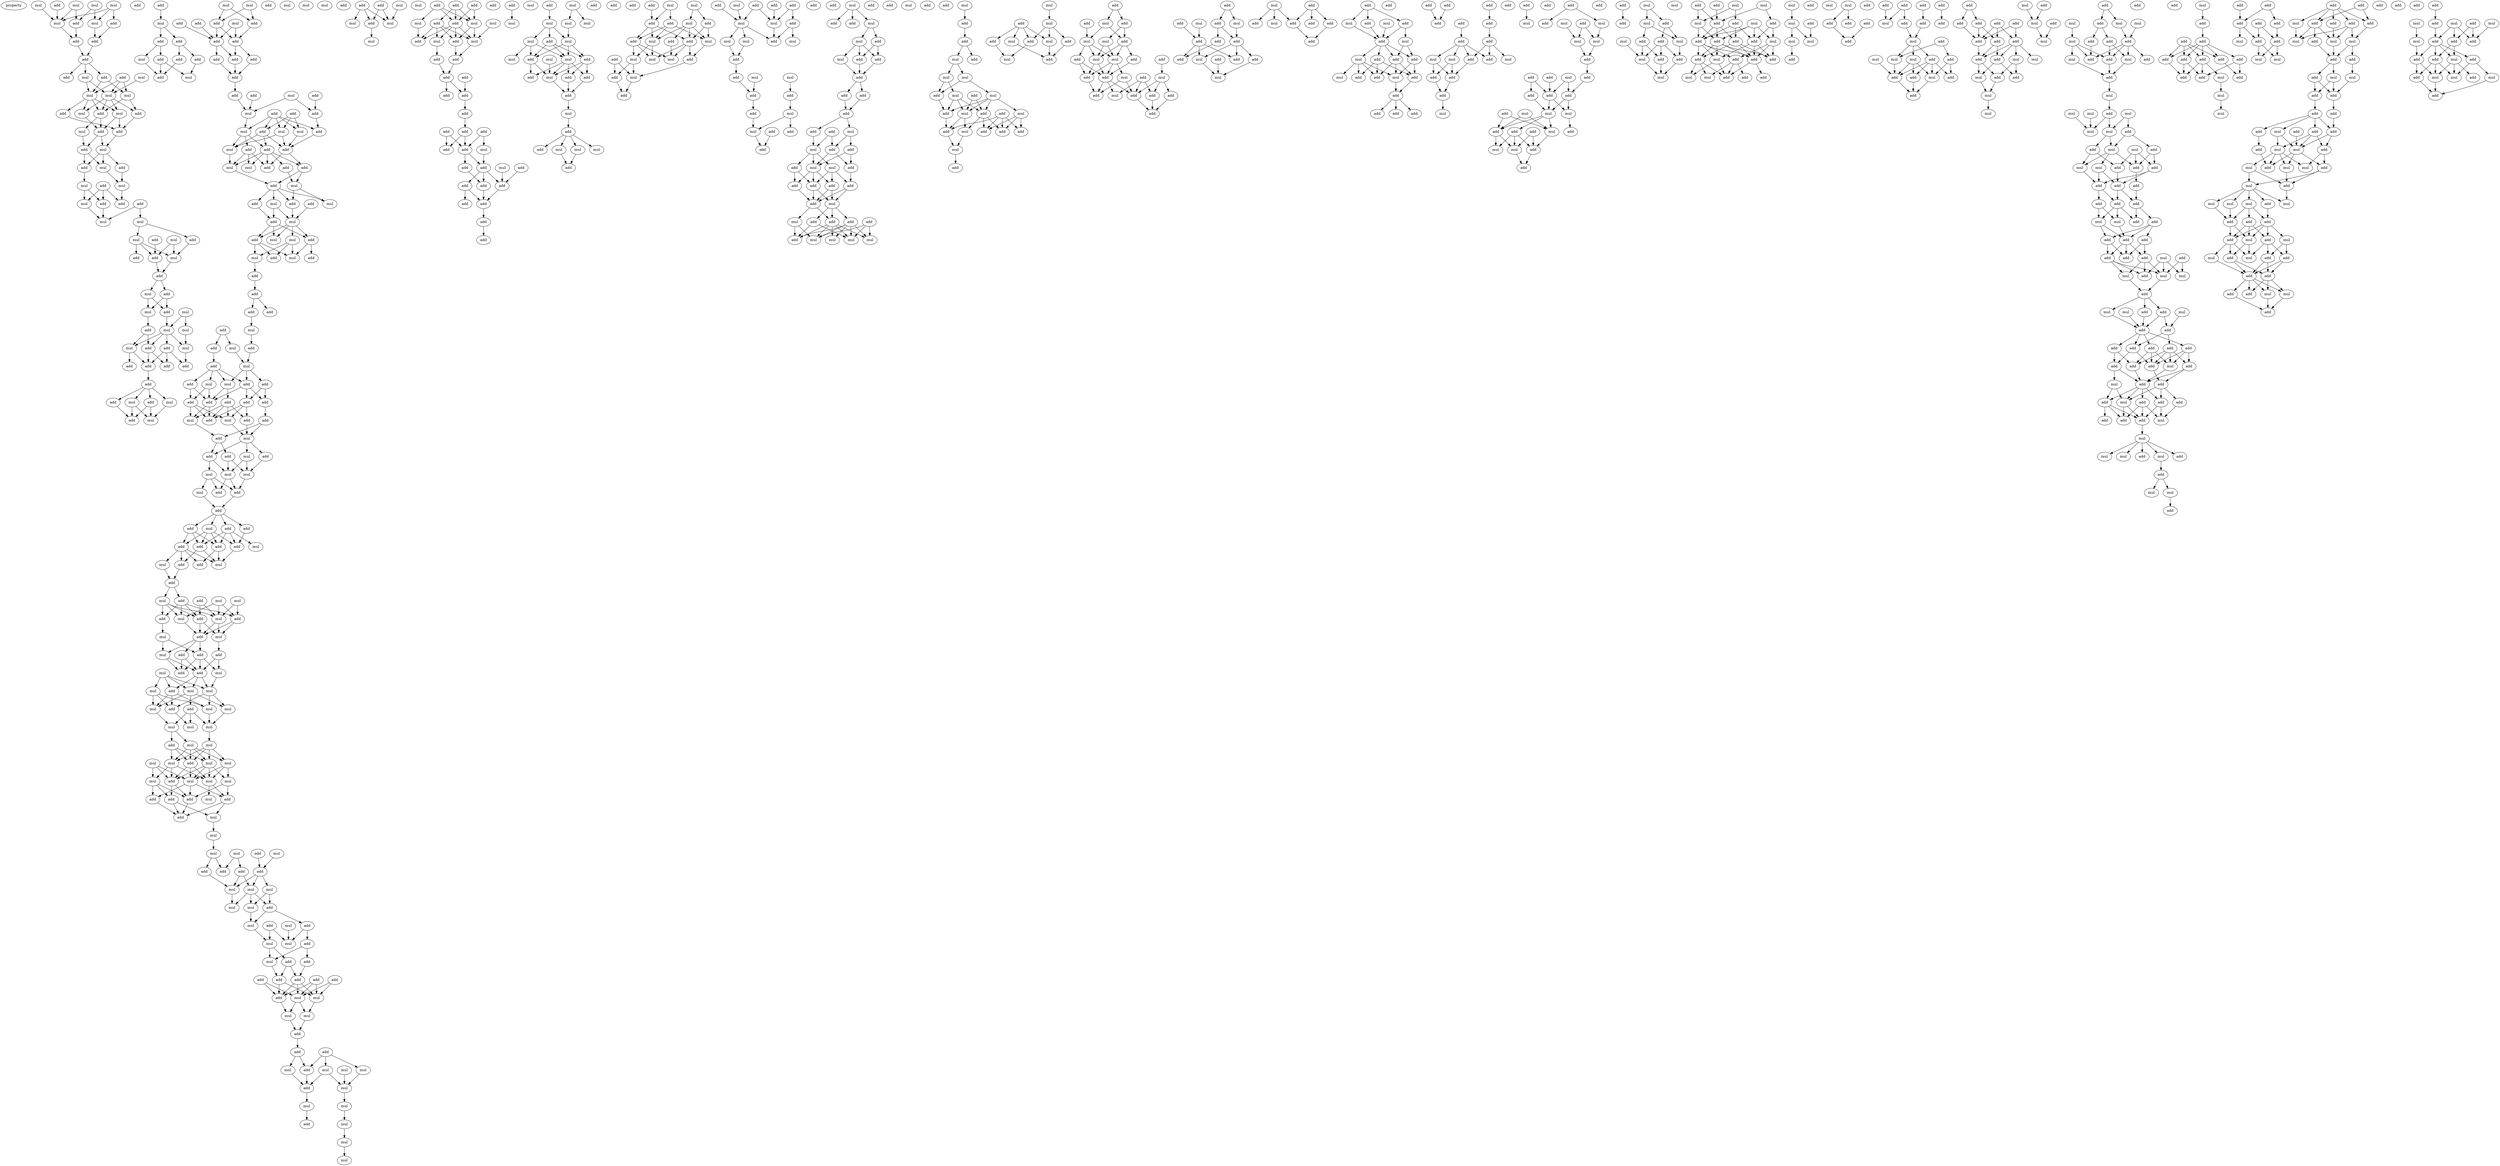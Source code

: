 digraph {
    node [fontcolor=black]
    property [mul=2,lf=1.7]
    0 [ label = mul ];
    1 [ label = mul ];
    2 [ label = add ];
    3 [ label = mul ];
    4 [ label = mul ];
    5 [ label = add ];
    6 [ label = mul ];
    7 [ label = add ];
    8 [ label = mul ];
    9 [ label = add ];
    10 [ label = add ];
    11 [ label = add ];
    12 [ label = mul ];
    13 [ label = add ];
    14 [ label = mul ];
    15 [ label = add ];
    16 [ label = add ];
    17 [ label = mul ];
    18 [ label = mul ];
    19 [ label = mul ];
    20 [ label = mul ];
    21 [ label = add ];
    22 [ label = add ];
    23 [ label = add ];
    24 [ label = mul ];
    25 [ label = add ];
    26 [ label = mul ];
    27 [ label = add ];
    28 [ label = add ];
    29 [ label = mul ];
    30 [ label = mul ];
    31 [ label = add ];
    32 [ label = add ];
    33 [ label = add ];
    34 [ label = mul ];
    35 [ label = mul ];
    36 [ label = add ];
    37 [ label = mul ];
    38 [ label = add ];
    39 [ label = add ];
    40 [ label = add ];
    41 [ label = mul ];
    42 [ label = mul ];
    43 [ label = add ];
    44 [ label = add ];
    45 [ label = mul ];
    46 [ label = mul ];
    47 [ label = mul ];
    48 [ label = add ];
    49 [ label = add ];
    50 [ label = add ];
    51 [ label = add ];
    52 [ label = mul ];
    53 [ label = mul ];
    54 [ label = mul ];
    55 [ label = add ];
    56 [ label = mul ];
    57 [ label = add ];
    58 [ label = mul ];
    59 [ label = mul ];
    60 [ label = add ];
    61 [ label = mul ];
    62 [ label = add ];
    63 [ label = add ];
    64 [ label = add ];
    65 [ label = add ];
    66 [ label = add ];
    67 [ label = add ];
    68 [ label = add ];
    69 [ label = mul ];
    70 [ label = mul ];
    71 [ label = add ];
    72 [ label = add ];
    73 [ label = add ];
    74 [ label = mul ];
    75 [ label = mul ];
    76 [ label = add ];
    77 [ label = add ];
    78 [ label = add ];
    79 [ label = add ];
    80 [ label = add ];
    81 [ label = mul ];
    82 [ label = add ];
    83 [ label = mul ];
    84 [ label = mul ];
    85 [ label = mul ];
    86 [ label = add ];
    87 [ label = add ];
    88 [ label = add ];
    89 [ label = add ];
    90 [ label = mul ];
    91 [ label = add ];
    92 [ label = add ];
    93 [ label = add ];
    94 [ label = add ];
    95 [ label = mul ];
    96 [ label = add ];
    97 [ label = add ];
    98 [ label = add ];
    99 [ label = add ];
    100 [ label = mul ];
    101 [ label = add ];
    102 [ label = add ];
    103 [ label = add ];
    104 [ label = add ];
    105 [ label = add ];
    106 [ label = mul ];
    107 [ label = add ];
    108 [ label = mul ];
    109 [ label = add ];
    110 [ label = mul ];
    111 [ label = mul ];
    112 [ label = mul ];
    113 [ label = add ];
    114 [ label = add ];
    115 [ label = add ];
    116 [ label = mul ];
    117 [ label = add ];
    118 [ label = add ];
    119 [ label = add ];
    120 [ label = mul ];
    121 [ label = mul ];
    122 [ label = add ];
    123 [ label = add ];
    124 [ label = mul ];
    125 [ label = add ];
    126 [ label = add ];
    127 [ label = mul ];
    128 [ label = add ];
    129 [ label = mul ];
    130 [ label = add ];
    131 [ label = mul ];
    132 [ label = mul ];
    133 [ label = add ];
    134 [ label = mul ];
    135 [ label = add ];
    136 [ label = mul ];
    137 [ label = add ];
    138 [ label = mul ];
    139 [ label = add ];
    140 [ label = add ];
    141 [ label = add ];
    142 [ label = add ];
    143 [ label = mul ];
    144 [ label = add ];
    145 [ label = mul ];
    146 [ label = add ];
    147 [ label = add ];
    148 [ label = mul ];
    149 [ label = mul ];
    150 [ label = add ];
    151 [ label = add ];
    152 [ label = mul ];
    153 [ label = mul ];
    154 [ label = add ];
    155 [ label = add ];
    156 [ label = add ];
    157 [ label = add ];
    158 [ label = add ];
    159 [ label = add ];
    160 [ label = add ];
    161 [ label = mul ];
    162 [ label = add ];
    163 [ label = mul ];
    164 [ label = add ];
    165 [ label = add ];
    166 [ label = add ];
    167 [ label = mul ];
    168 [ label = add ];
    169 [ label = add ];
    170 [ label = add ];
    171 [ label = mul ];
    172 [ label = mul ];
    173 [ label = mul ];
    174 [ label = mul ];
    175 [ label = mul ];
    176 [ label = add ];
    177 [ label = add ];
    178 [ label = add ];
    179 [ label = mul ];
    180 [ label = add ];
    181 [ label = add ];
    182 [ label = add ];
    183 [ label = mul ];
    184 [ label = add ];
    185 [ label = add ];
    186 [ label = add ];
    187 [ label = add ];
    188 [ label = mul ];
    189 [ label = mul ];
    190 [ label = add ];
    191 [ label = add ];
    192 [ label = add ];
    193 [ label = mul ];
    194 [ label = add ];
    195 [ label = mul ];
    196 [ label = mul ];
    197 [ label = add ];
    198 [ label = add ];
    199 [ label = add ];
    200 [ label = mul ];
    201 [ label = add ];
    202 [ label = mul ];
    203 [ label = mul ];
    204 [ label = add ];
    205 [ label = mul ];
    206 [ label = mul ];
    207 [ label = add ];
    208 [ label = add ];
    209 [ label = add ];
    210 [ label = mul ];
    211 [ label = mul ];
    212 [ label = add ];
    213 [ label = add ];
    214 [ label = mul ];
    215 [ label = mul ];
    216 [ label = add ];
    217 [ label = mul ];
    218 [ label = mul ];
    219 [ label = mul ];
    220 [ label = add ];
    221 [ label = mul ];
    222 [ label = add ];
    223 [ label = mul ];
    224 [ label = mul ];
    225 [ label = mul ];
    226 [ label = add ];
    227 [ label = mul ];
    228 [ label = mul ];
    229 [ label = mul ];
    230 [ label = mul ];
    231 [ label = add ];
    232 [ label = mul ];
    233 [ label = mul ];
    234 [ label = add ];
    235 [ label = mul ];
    236 [ label = mul ];
    237 [ label = mul ];
    238 [ label = mul ];
    239 [ label = add ];
    240 [ label = add ];
    241 [ label = mul ];
    242 [ label = add ];
    243 [ label = add ];
    244 [ label = add ];
    245 [ label = mul ];
    246 [ label = mul ];
    247 [ label = mul ];
    248 [ label = add ];
    249 [ label = mul ];
    250 [ label = mul ];
    251 [ label = add ];
    252 [ label = add ];
    253 [ label = add ];
    254 [ label = add ];
    255 [ label = mul ];
    256 [ label = mul ];
    257 [ label = mul ];
    258 [ label = mul ];
    259 [ label = mul ];
    260 [ label = add ];
    261 [ label = add ];
    262 [ label = add ];
    263 [ label = mul ];
    264 [ label = mul ];
    265 [ label = mul ];
    266 [ label = add ];
    267 [ label = mul ];
    268 [ label = add ];
    269 [ label = add ];
    270 [ label = mul ];
    271 [ label = add ];
    272 [ label = add ];
    273 [ label = add ];
    274 [ label = add ];
    275 [ label = add ];
    276 [ label = add ];
    277 [ label = mul ];
    278 [ label = mul ];
    279 [ label = mul ];
    280 [ label = mul ];
    281 [ label = add ];
    282 [ label = add ];
    283 [ label = add ];
    284 [ label = mul ];
    285 [ label = mul ];
    286 [ label = mul ];
    287 [ label = add ];
    288 [ label = mul ];
    289 [ label = add ];
    290 [ label = mul ];
    291 [ label = mul ];
    292 [ label = mul ];
    293 [ label = add ];
    294 [ label = mul ];
    295 [ label = mul ];
    296 [ label = mul ];
    297 [ label = add ];
    298 [ label = add ];
    299 [ label = mul ];
    300 [ label = add ];
    301 [ label = mul ];
    302 [ label = add ];
    303 [ label = mul ];
    304 [ label = mul ];
    305 [ label = mul ];
    306 [ label = add ];
    307 [ label = add ];
    308 [ label = add ];
    309 [ label = mul ];
    310 [ label = mul ];
    311 [ label = add ];
    312 [ label = mul ];
    313 [ label = add ];
    314 [ label = add ];
    315 [ label = mul ];
    316 [ label = mul ];
    317 [ label = add ];
    318 [ label = add ];
    319 [ label = add ];
    320 [ label = add ];
    321 [ label = add ];
    322 [ label = add ];
    323 [ label = add ];
    324 [ label = add ];
    325 [ label = add ];
    326 [ label = mul ];
    327 [ label = add ];
    328 [ label = add ];
    329 [ label = add ];
    330 [ label = add ];
    331 [ label = mul ];
    332 [ label = add ];
    333 [ label = add ];
    334 [ label = add ];
    335 [ label = add ];
    336 [ label = add ];
    337 [ label = mul ];
    338 [ label = add ];
    339 [ label = add ];
    340 [ label = add ];
    341 [ label = add ];
    342 [ label = add ];
    343 [ label = mul ];
    344 [ label = add ];
    345 [ label = add ];
    346 [ label = add ];
    347 [ label = mul ];
    348 [ label = mul ];
    349 [ label = mul ];
    350 [ label = mul ];
    351 [ label = mul ];
    352 [ label = mul ];
    353 [ label = add ];
    354 [ label = mul ];
    355 [ label = add ];
    356 [ label = add ];
    357 [ label = mul ];
    358 [ label = mul ];
    359 [ label = mul ];
    360 [ label = add ];
    361 [ label = add ];
    362 [ label = add ];
    363 [ label = add ];
    364 [ label = add ];
    365 [ label = mul ];
    366 [ label = add ];
    367 [ label = add ];
    368 [ label = mul ];
    369 [ label = mul ];
    370 [ label = mul ];
    371 [ label = add ];
    372 [ label = add ];
    373 [ label = add ];
    374 [ label = add ];
    375 [ label = mul ];
    376 [ label = mul ];
    377 [ label = mul ];
    378 [ label = add ];
    379 [ label = add ];
    380 [ label = add ];
    381 [ label = add ];
    382 [ label = add ];
    383 [ label = add ];
    384 [ label = mul ];
    385 [ label = mul ];
    386 [ label = mul ];
    387 [ label = add ];
    388 [ label = mul ];
    389 [ label = add ];
    390 [ label = mul ];
    391 [ label = add ];
    392 [ label = mul ];
    393 [ label = add ];
    394 [ label = add ];
    395 [ label = add ];
    396 [ label = add ];
    397 [ label = add ];
    398 [ label = mul ];
    399 [ label = mul ];
    400 [ label = mul ];
    401 [ label = add ];
    402 [ label = mul ];
    403 [ label = mul ];
    404 [ label = mul ];
    405 [ label = add ];
    406 [ label = add ];
    407 [ label = add ];
    408 [ label = add ];
    409 [ label = mul ];
    410 [ label = mul ];
    411 [ label = add ];
    412 [ label = add ];
    413 [ label = mul ];
    414 [ label = add ];
    415 [ label = mul ];
    416 [ label = add ];
    417 [ label = add ];
    418 [ label = add ];
    419 [ label = add ];
    420 [ label = mul ];
    421 [ label = add ];
    422 [ label = add ];
    423 [ label = mul ];
    424 [ label = add ];
    425 [ label = mul ];
    426 [ label = add ];
    427 [ label = mul ];
    428 [ label = add ];
    429 [ label = mul ];
    430 [ label = add ];
    431 [ label = add ];
    432 [ label = add ];
    433 [ label = add ];
    434 [ label = add ];
    435 [ label = add ];
    436 [ label = add ];
    437 [ label = add ];
    438 [ label = add ];
    439 [ label = mul ];
    440 [ label = add ];
    441 [ label = mul ];
    442 [ label = add ];
    443 [ label = add ];
    444 [ label = mul ];
    445 [ label = add ];
    446 [ label = mul ];
    447 [ label = add ];
    448 [ label = add ];
    449 [ label = add ];
    450 [ label = add ];
    451 [ label = add ];
    452 [ label = mul ];
    453 [ label = add ];
    454 [ label = add ];
    455 [ label = add ];
    456 [ label = mul ];
    457 [ label = add ];
    458 [ label = add ];
    459 [ label = mul ];
    460 [ label = mul ];
    461 [ label = add ];
    462 [ label = mul ];
    463 [ label = mul ];
    464 [ label = mul ];
    465 [ label = add ];
    466 [ label = add ];
    467 [ label = mul ];
    468 [ label = add ];
    469 [ label = mul ];
    470 [ label = mul ];
    471 [ label = mul ];
    472 [ label = add ];
    473 [ label = add ];
    474 [ label = mul ];
    475 [ label = add ];
    476 [ label = mul ];
    477 [ label = add ];
    478 [ label = mul ];
    479 [ label = add ];
    480 [ label = add ];
    481 [ label = add ];
    482 [ label = add ];
    483 [ label = add ];
    484 [ label = mul ];
    485 [ label = mul ];
    486 [ label = add ];
    487 [ label = mul ];
    488 [ label = add ];
    489 [ label = mul ];
    490 [ label = mul ];
    491 [ label = mul ];
    492 [ label = add ];
    493 [ label = add ];
    494 [ label = add ];
    495 [ label = add ];
    496 [ label = mul ];
    497 [ label = add ];
    498 [ label = add ];
    499 [ label = add ];
    500 [ label = mul ];
    501 [ label = add ];
    502 [ label = mul ];
    503 [ label = mul ];
    504 [ label = add ];
    505 [ label = mul ];
    506 [ label = add ];
    507 [ label = mul ];
    508 [ label = add ];
    509 [ label = add ];
    510 [ label = add ];
    511 [ label = mul ];
    512 [ label = add ];
    513 [ label = mul ];
    514 [ label = add ];
    515 [ label = mul ];
    516 [ label = add ];
    517 [ label = add ];
    518 [ label = add ];
    519 [ label = add ];
    520 [ label = add ];
    521 [ label = mul ];
    522 [ label = add ];
    523 [ label = add ];
    524 [ label = mul ];
    525 [ label = add ];
    526 [ label = add ];
    527 [ label = add ];
    528 [ label = add ];
    529 [ label = mul ];
    530 [ label = add ];
    531 [ label = add ];
    532 [ label = add ];
    533 [ label = mul ];
    534 [ label = mul ];
    535 [ label = add ];
    536 [ label = add ];
    537 [ label = add ];
    538 [ label = add ];
    539 [ label = mul ];
    540 [ label = add ];
    541 [ label = add ];
    542 [ label = add ];
    543 [ label = mul ];
    544 [ label = add ];
    545 [ label = add ];
    546 [ label = mul ];
    547 [ label = add ];
    548 [ label = add ];
    549 [ label = mul ];
    550 [ label = add ];
    551 [ label = add ];
    552 [ label = mul ];
    553 [ label = add ];
    554 [ label = mul ];
    555 [ label = add ];
    556 [ label = mul ];
    557 [ label = add ];
    558 [ label = add ];
    559 [ label = add ];
    560 [ label = add ];
    561 [ label = add ];
    562 [ label = add ];
    563 [ label = add ];
    564 [ label = add ];
    565 [ label = add ];
    566 [ label = add ];
    567 [ label = add ];
    568 [ label = add ];
    569 [ label = add ];
    570 [ label = add ];
    571 [ label = add ];
    572 [ label = add ];
    573 [ label = add ];
    574 [ label = mul ];
    575 [ label = mul ];
    576 [ label = mul ];
    577 [ label = add ];
    578 [ label = add ];
    579 [ label = add ];
    580 [ label = add ];
    581 [ label = mul ];
    582 [ label = add ];
    583 [ label = mul ];
    584 [ label = add ];
    585 [ label = add ];
    586 [ label = mul ];
    587 [ label = add ];
    588 [ label = mul ];
    589 [ label = add ];
    590 [ label = mul ];
    591 [ label = mul ];
    592 [ label = add ];
    593 [ label = add ];
    594 [ label = mul ];
    595 [ label = add ];
    596 [ label = add ];
    597 [ label = add ];
    598 [ label = add ];
    599 [ label = add ];
    600 [ label = mul ];
    601 [ label = add ];
    602 [ label = mul ];
    603 [ label = mul ];
    604 [ label = add ];
    605 [ label = add ];
    606 [ label = mul ];
    607 [ label = add ];
    608 [ label = add ];
    609 [ label = add ];
    610 [ label = mul ];
    611 [ label = mul ];
    612 [ label = add ];
    613 [ label = add ];
    614 [ label = add ];
    615 [ label = mul ];
    616 [ label = add ];
    617 [ label = mul ];
    618 [ label = add ];
    619 [ label = mul ];
    620 [ label = add ];
    621 [ label = mul ];
    622 [ label = mul ];
    623 [ label = add ];
    624 [ label = mul ];
    625 [ label = add ];
    626 [ label = mul ];
    627 [ label = add ];
    628 [ label = mul ];
    629 [ label = add ];
    630 [ label = mul ];
    631 [ label = add ];
    632 [ label = mul ];
    633 [ label = add ];
    634 [ label = add ];
    635 [ label = mul ];
    636 [ label = add ];
    637 [ label = add ];
    638 [ label = add ];
    639 [ label = add ];
    640 [ label = mul ];
    641 [ label = mul ];
    642 [ label = add ];
    643 [ label = add ];
    644 [ label = add ];
    645 [ label = add ];
    646 [ label = add ];
    647 [ label = mul ];
    648 [ label = add ];
    649 [ label = add ];
    650 [ label = mul ];
    651 [ label = mul ];
    652 [ label = add ];
    653 [ label = mul ];
    654 [ label = mul ];
    655 [ label = add ];
    656 [ label = mul ];
    657 [ label = mul ];
    658 [ label = add ];
    659 [ label = mul ];
    660 [ label = add ];
    661 [ label = add ];
    662 [ label = add ];
    663 [ label = add ];
    664 [ label = add ];
    665 [ label = add ];
    666 [ label = add ];
    667 [ label = add ];
    668 [ label = add ];
    669 [ label = add ];
    670 [ label = mul ];
    671 [ label = add ];
    672 [ label = add ];
    673 [ label = add ];
    674 [ label = mul ];
    675 [ label = mul ];
    676 [ label = add ];
    677 [ label = add ];
    678 [ label = mul ];
    679 [ label = mul ];
    680 [ label = add ];
    681 [ label = mul ];
    682 [ label = add ];
    683 [ label = add ];
    684 [ label = add ];
    685 [ label = add ];
    686 [ label = add ];
    687 [ label = add ];
    688 [ label = add ];
    689 [ label = add ];
    690 [ label = add ];
    691 [ label = add ];
    692 [ label = add ];
    693 [ label = mul ];
    694 [ label = add ];
    695 [ label = add ];
    696 [ label = mul ];
    697 [ label = mul ];
    698 [ label = add ];
    699 [ label = add ];
    700 [ label = mul ];
    701 [ label = mul ];
    702 [ label = mul ];
    703 [ label = add ];
    704 [ label = mul ];
    705 [ label = add ];
    706 [ label = mul ];
    707 [ label = add ];
    708 [ label = add ];
    709 [ label = mul ];
    710 [ label = mul ];
    711 [ label = mul ];
    712 [ label = add ];
    713 [ label = add ];
    714 [ label = add ];
    715 [ label = mul ];
    716 [ label = mul ];
    717 [ label = add ];
    718 [ label = add ];
    719 [ label = mul ];
    720 [ label = add ];
    721 [ label = add ];
    722 [ label = mul ];
    723 [ label = mul ];
    724 [ label = mul ];
    725 [ label = mul ];
    726 [ label = add ];
    727 [ label = mul ];
    728 [ label = add ];
    729 [ label = mul ];
    730 [ label = add ];
    731 [ label = add ];
    732 [ label = mul ];
    733 [ label = mul ];
    734 [ label = mul ];
    735 [ label = mul ];
    736 [ label = add ];
    737 [ label = add ];
    738 [ label = add ];
    739 [ label = add ];
    740 [ label = add ];
    741 [ label = add ];
    742 [ label = add ];
    743 [ label = add ];
    744 [ label = add ];
    745 [ label = mul ];
    746 [ label = add ];
    747 [ label = add ];
    748 [ label = mul ];
    749 [ label = add ];
    750 [ label = add ];
    751 [ label = add ];
    752 [ label = add ];
    753 [ label = add ];
    754 [ label = mul ];
    755 [ label = add ];
    756 [ label = add ];
    757 [ label = mul ];
    758 [ label = add ];
    759 [ label = add ];
    760 [ label = mul ];
    761 [ label = mul ];
    762 [ label = add ];
    763 [ label = mul ];
    764 [ label = add ];
    765 [ label = add ];
    766 [ label = mul ];
    767 [ label = mul ];
    768 [ label = add ];
    769 [ label = add ];
    770 [ label = add ];
    771 [ label = add ];
    772 [ label = add ];
    773 [ label = add ];
    774 [ label = add ];
    775 [ label = add ];
    776 [ label = add ];
    777 [ label = add ];
    778 [ label = mul ];
    779 [ label = add ];
    780 [ label = add ];
    781 [ label = mul ];
    782 [ label = add ];
    783 [ label = add ];
    784 [ label = add ];
    785 [ label = add ];
    786 [ label = mul ];
    787 [ label = add ];
    788 [ label = add ];
    789 [ label = add ];
    790 [ label = add ];
    791 [ label = mul ];
    792 [ label = mul ];
    793 [ label = mul ];
    794 [ label = mul ];
    795 [ label = add ];
    796 [ label = mul ];
    797 [ label = add ];
    798 [ label = add ];
    799 [ label = add ];
    800 [ label = mul ];
    801 [ label = mul ];
    802 [ label = mul ];
    803 [ label = add ];
    804 [ label = add ];
    805 [ label = add ];
    806 [ label = add ];
    807 [ label = add ];
    808 [ label = add ];
    809 [ label = add ];
    810 [ label = add ];
    811 [ label = add ];
    812 [ label = add ];
    813 [ label = add ];
    814 [ label = mul ];
    815 [ label = add ];
    816 [ label = mul ];
    817 [ label = add ];
    818 [ label = mul ];
    819 [ label = add ];
    820 [ label = add ];
    821 [ label = add ];
    822 [ label = add ];
    823 [ label = add ];
    824 [ label = mul ];
    825 [ label = add ];
    826 [ label = mul ];
    827 [ label = mul ];
    828 [ label = add ];
    829 [ label = add ];
    830 [ label = mul ];
    831 [ label = add ];
    832 [ label = add ];
    833 [ label = add ];
    834 [ label = add ];
    835 [ label = mul ];
    836 [ label = mul ];
    837 [ label = add ];
    838 [ label = mul ];
    839 [ label = add ];
    840 [ label = add ];
    841 [ label = add ];
    842 [ label = mul ];
    843 [ label = add ];
    844 [ label = mul ];
    845 [ label = add ];
    846 [ label = add ];
    847 [ label = add ];
    848 [ label = add ];
    849 [ label = add ];
    850 [ label = add ];
    851 [ label = add ];
    852 [ label = mul ];
    853 [ label = add ];
    854 [ label = add ];
    855 [ label = add ];
    856 [ label = mul ];
    857 [ label = add ];
    858 [ label = mul ];
    859 [ label = add ];
    860 [ label = mul ];
    861 [ label = mul ];
    862 [ label = mul ];
    863 [ label = add ];
    864 [ label = add ];
    865 [ label = mul ];
    866 [ label = mul ];
    867 [ label = mul ];
    868 [ label = add ];
    869 [ label = mul ];
    870 [ label = mul ];
    871 [ label = add ];
    872 [ label = add ];
    873 [ label = add ];
    874 [ label = mul ];
    875 [ label = add ];
    876 [ label = mul ];
    877 [ label = add ];
    878 [ label = add ];
    879 [ label = mul ];
    880 [ label = add ];
    881 [ label = add ];
    882 [ label = mul ];
    883 [ label = add ];
    884 [ label = add ];
    885 [ label = mul ];
    886 [ label = add ];
    887 [ label = add ];
    888 [ label = mul ];
    889 [ label = add ];
    890 [ label = add ];
    891 [ label = add ];
    892 [ label = mul ];
    893 [ label = mul ];
    894 [ label = add ];
    895 [ label = mul ];
    896 [ label = add ];
    897 [ label = add ];
    898 [ label = add ];
    899 [ label = add ];
    900 [ label = mul ];
    901 [ label = add ];
    902 [ label = mul ];
    903 [ label = add ];
    904 [ label = add ];
    905 [ label = mul ];
    906 [ label = add ];
    907 [ label = add ];
    908 [ label = mul ];
    909 [ label = mul ];
    910 [ label = add ];
    0 -> 5 [ name = 0 ];
    0 -> 8 [ name = 1 ];
    1 -> 5 [ name = 2 ];
    1 -> 6 [ name = 3 ];
    2 -> 8 [ name = 4 ];
    3 -> 6 [ name = 5 ];
    3 -> 7 [ name = 6 ];
    3 -> 8 [ name = 7 ];
    4 -> 8 [ name = 8 ];
    5 -> 9 [ name = 9 ];
    6 -> 10 [ name = 10 ];
    7 -> 10 [ name = 11 ];
    8 -> 9 [ name = 12 ];
    9 -> 11 [ name = 13 ];
    10 -> 11 [ name = 14 ];
    11 -> 12 [ name = 15 ];
    11 -> 13 [ name = 16 ];
    11 -> 15 [ name = 17 ];
    12 -> 17 [ name = 18 ];
    12 -> 19 [ name = 19 ];
    14 -> 19 [ name = 20 ];
    15 -> 17 [ name = 21 ];
    15 -> 18 [ name = 22 ];
    16 -> 17 [ name = 23 ];
    16 -> 18 [ name = 24 ];
    16 -> 19 [ name = 25 ];
    17 -> 20 [ name = 26 ];
    17 -> 21 [ name = 27 ];
    17 -> 22 [ name = 28 ];
    17 -> 24 [ name = 29 ];
    18 -> 21 [ name = 30 ];
    18 -> 23 [ name = 31 ];
    19 -> 20 [ name = 32 ];
    19 -> 21 [ name = 33 ];
    19 -> 23 [ name = 34 ];
    19 -> 24 [ name = 35 ];
    20 -> 25 [ name = 36 ];
    20 -> 27 [ name = 37 ];
    21 -> 25 [ name = 38 ];
    21 -> 26 [ name = 39 ];
    22 -> 27 [ name = 40 ];
    23 -> 27 [ name = 41 ];
    24 -> 25 [ name = 42 ];
    25 -> 28 [ name = 43 ];
    25 -> 29 [ name = 44 ];
    26 -> 28 [ name = 45 ];
    27 -> 29 [ name = 46 ];
    28 -> 30 [ name = 47 ];
    28 -> 31 [ name = 48 ];
    29 -> 30 [ name = 49 ];
    29 -> 31 [ name = 50 ];
    29 -> 32 [ name = 51 ];
    30 -> 34 [ name = 52 ];
    31 -> 35 [ name = 53 ];
    32 -> 34 [ name = 54 ];
    34 -> 39 [ name = 55 ];
    35 -> 37 [ name = 56 ];
    35 -> 38 [ name = 57 ];
    36 -> 37 [ name = 58 ];
    36 -> 38 [ name = 59 ];
    36 -> 39 [ name = 60 ];
    37 -> 41 [ name = 61 ];
    38 -> 41 [ name = 62 ];
    40 -> 41 [ name = 63 ];
    40 -> 42 [ name = 64 ];
    42 -> 44 [ name = 65 ];
    42 -> 46 [ name = 66 ];
    43 -> 48 [ name = 67 ];
    44 -> 47 [ name = 68 ];
    45 -> 47 [ name = 69 ];
    45 -> 48 [ name = 70 ];
    46 -> 47 [ name = 71 ];
    46 -> 48 [ name = 72 ];
    46 -> 49 [ name = 73 ];
    47 -> 50 [ name = 74 ];
    48 -> 50 [ name = 75 ];
    50 -> 51 [ name = 76 ];
    50 -> 52 [ name = 77 ];
    51 -> 54 [ name = 78 ];
    51 -> 55 [ name = 79 ];
    52 -> 54 [ name = 80 ];
    52 -> 55 [ name = 81 ];
    53 -> 56 [ name = 82 ];
    53 -> 58 [ name = 83 ];
    54 -> 57 [ name = 84 ];
    55 -> 58 [ name = 85 ];
    56 -> 61 [ name = 86 ];
    57 -> 59 [ name = 87 ];
    57 -> 62 [ name = 88 ];
    58 -> 59 [ name = 89 ];
    58 -> 60 [ name = 90 ];
    58 -> 61 [ name = 91 ];
    58 -> 62 [ name = 92 ];
    59 -> 64 [ name = 93 ];
    59 -> 66 [ name = 94 ];
    60 -> 63 [ name = 95 ];
    60 -> 64 [ name = 96 ];
    60 -> 65 [ name = 97 ];
    61 -> 63 [ name = 98 ];
    62 -> 64 [ name = 99 ];
    62 -> 65 [ name = 100 ];
    64 -> 67 [ name = 101 ];
    67 -> 68 [ name = 102 ];
    67 -> 69 [ name = 103 ];
    67 -> 70 [ name = 104 ];
    67 -> 71 [ name = 105 ];
    68 -> 72 [ name = 106 ];
    68 -> 74 [ name = 107 ];
    69 -> 72 [ name = 108 ];
    69 -> 74 [ name = 109 ];
    70 -> 74 [ name = 110 ];
    71 -> 72 [ name = 111 ];
    73 -> 75 [ name = 112 ];
    75 -> 76 [ name = 113 ];
    75 -> 77 [ name = 114 ];
    76 -> 78 [ name = 115 ];
    76 -> 80 [ name = 116 ];
    77 -> 79 [ name = 117 ];
    77 -> 81 [ name = 118 ];
    78 -> 82 [ name = 119 ];
    79 -> 82 [ name = 120 ];
    79 -> 83 [ name = 121 ];
    80 -> 83 [ name = 122 ];
    81 -> 82 [ name = 123 ];
    84 -> 86 [ name = 124 ];
    84 -> 88 [ name = 125 ];
    85 -> 86 [ name = 126 ];
    85 -> 88 [ name = 127 ];
    86 -> 92 [ name = 128 ];
    87 -> 91 [ name = 129 ];
    88 -> 91 [ name = 130 ];
    88 -> 92 [ name = 131 ];
    89 -> 91 [ name = 132 ];
    90 -> 91 [ name = 133 ];
    90 -> 92 [ name = 134 ];
    91 -> 94 [ name = 135 ];
    91 -> 96 [ name = 136 ];
    92 -> 96 [ name = 137 ];
    92 -> 97 [ name = 138 ];
    94 -> 98 [ name = 139 ];
    96 -> 98 [ name = 140 ];
    97 -> 98 [ name = 141 ];
    98 -> 99 [ name = 142 ];
    99 -> 106 [ name = 143 ];
    100 -> 103 [ name = 144 ];
    100 -> 106 [ name = 145 ];
    101 -> 103 [ name = 146 ];
    102 -> 106 [ name = 147 ];
    103 -> 109 [ name = 148 ];
    104 -> 107 [ name = 149 ];
    104 -> 108 [ name = 150 ];
    104 -> 111 [ name = 151 ];
    105 -> 107 [ name = 152 ];
    105 -> 108 [ name = 153 ];
    105 -> 109 [ name = 154 ];
    105 -> 110 [ name = 155 ];
    105 -> 111 [ name = 156 ];
    106 -> 110 [ name = 157 ];
    107 -> 112 [ name = 158 ];
    107 -> 113 [ name = 159 ];
    107 -> 115 [ name = 160 ];
    108 -> 115 [ name = 161 ];
    109 -> 115 [ name = 162 ];
    110 -> 112 [ name = 163 ];
    110 -> 113 [ name = 164 ];
    110 -> 114 [ name = 165 ];
    111 -> 112 [ name = 166 ];
    111 -> 115 [ name = 167 ];
    112 -> 116 [ name = 168 ];
    113 -> 116 [ name = 169 ];
    113 -> 117 [ name = 170 ];
    113 -> 118 [ name = 171 ];
    113 -> 119 [ name = 172 ];
    113 -> 120 [ name = 173 ];
    114 -> 116 [ name = 174 ];
    114 -> 119 [ name = 175 ];
    114 -> 120 [ name = 176 ];
    115 -> 117 [ name = 177 ];
    115 -> 119 [ name = 178 ];
    116 -> 122 [ name = 179 ];
    117 -> 121 [ name = 180 ];
    117 -> 122 [ name = 181 ];
    118 -> 121 [ name = 182 ];
    121 -> 123 [ name = 183 ];
    121 -> 124 [ name = 184 ];
    122 -> 123 [ name = 185 ];
    122 -> 124 [ name = 186 ];
    122 -> 126 [ name = 187 ];
    122 -> 127 [ name = 188 ];
    123 -> 129 [ name = 189 ];
    125 -> 129 [ name = 190 ];
    126 -> 128 [ name = 191 ];
    127 -> 128 [ name = 192 ];
    127 -> 129 [ name = 193 ];
    128 -> 130 [ name = 194 ];
    128 -> 132 [ name = 195 ];
    128 -> 133 [ name = 196 ];
    129 -> 130 [ name = 197 ];
    129 -> 131 [ name = 198 ];
    129 -> 132 [ name = 199 ];
    129 -> 133 [ name = 200 ];
    130 -> 135 [ name = 201 ];
    130 -> 136 [ name = 202 ];
    131 -> 134 [ name = 203 ];
    131 -> 136 [ name = 204 ];
    131 -> 137 [ name = 205 ];
    133 -> 134 [ name = 206 ];
    133 -> 136 [ name = 207 ];
    133 -> 137 [ name = 208 ];
    134 -> 139 [ name = 209 ];
    139 -> 140 [ name = 210 ];
    140 -> 141 [ name = 211 ];
    140 -> 142 [ name = 212 ];
    141 -> 145 [ name = 213 ];
    144 -> 147 [ name = 214 ];
    144 -> 148 [ name = 215 ];
    145 -> 146 [ name = 216 ];
    146 -> 149 [ name = 217 ];
    147 -> 150 [ name = 218 ];
    148 -> 149 [ name = 219 ];
    149 -> 151 [ name = 220 ];
    149 -> 152 [ name = 221 ];
    149 -> 154 [ name = 222 ];
    150 -> 152 [ name = 223 ];
    150 -> 153 [ name = 224 ];
    150 -> 154 [ name = 225 ];
    150 -> 155 [ name = 226 ];
    151 -> 156 [ name = 227 ];
    151 -> 159 [ name = 228 ];
    152 -> 158 [ name = 229 ];
    152 -> 160 [ name = 230 ];
    153 -> 157 [ name = 231 ];
    153 -> 160 [ name = 232 ];
    154 -> 156 [ name = 233 ];
    154 -> 159 [ name = 234 ];
    154 -> 160 [ name = 235 ];
    155 -> 157 [ name = 236 ];
    155 -> 160 [ name = 237 ];
    156 -> 164 [ name = 238 ];
    157 -> 161 [ name = 239 ];
    157 -> 162 [ name = 240 ];
    157 -> 163 [ name = 241 ];
    158 -> 161 [ name = 242 ];
    158 -> 162 [ name = 243 ];
    158 -> 163 [ name = 244 ];
    158 -> 165 [ name = 245 ];
    159 -> 161 [ name = 246 ];
    159 -> 162 [ name = 247 ];
    159 -> 165 [ name = 248 ];
    160 -> 162 [ name = 249 ];
    160 -> 163 [ name = 250 ];
    161 -> 167 [ name = 251 ];
    163 -> 166 [ name = 252 ];
    164 -> 166 [ name = 253 ];
    164 -> 167 [ name = 254 ];
    165 -> 167 [ name = 255 ];
    166 -> 168 [ name = 256 ];
    166 -> 169 [ name = 257 ];
    167 -> 169 [ name = 258 ];
    167 -> 170 [ name = 259 ];
    167 -> 171 [ name = 260 ];
    168 -> 172 [ name = 261 ];
    168 -> 174 [ name = 262 ];
    169 -> 172 [ name = 263 ];
    169 -> 173 [ name = 264 ];
    170 -> 174 [ name = 265 ];
    171 -> 172 [ name = 266 ];
    171 -> 174 [ name = 267 ];
    172 -> 176 [ name = 268 ];
    172 -> 177 [ name = 269 ];
    173 -> 175 [ name = 270 ];
    173 -> 176 [ name = 271 ];
    173 -> 177 [ name = 272 ];
    174 -> 176 [ name = 273 ];
    175 -> 178 [ name = 274 ];
    176 -> 178 [ name = 275 ];
    178 -> 179 [ name = 276 ];
    178 -> 180 [ name = 277 ];
    178 -> 181 [ name = 278 ];
    178 -> 182 [ name = 279 ];
    179 -> 184 [ name = 280 ];
    179 -> 185 [ name = 281 ];
    179 -> 186 [ name = 282 ];
    179 -> 187 [ name = 283 ];
    180 -> 183 [ name = 284 ];
    180 -> 184 [ name = 285 ];
    180 -> 186 [ name = 286 ];
    180 -> 187 [ name = 287 ];
    181 -> 187 [ name = 288 ];
    182 -> 184 [ name = 289 ];
    182 -> 185 [ name = 290 ];
    182 -> 186 [ name = 291 ];
    184 -> 188 [ name = 292 ];
    184 -> 190 [ name = 293 ];
    185 -> 188 [ name = 294 ];
    185 -> 189 [ name = 295 ];
    185 -> 190 [ name = 296 ];
    185 -> 191 [ name = 297 ];
    186 -> 188 [ name = 298 ];
    186 -> 191 [ name = 299 ];
    187 -> 188 [ name = 300 ];
    189 -> 192 [ name = 301 ];
    190 -> 192 [ name = 302 ];
    192 -> 194 [ name = 303 ];
    192 -> 195 [ name = 304 ];
    193 -> 198 [ name = 305 ];
    193 -> 200 [ name = 306 ];
    194 -> 198 [ name = 307 ];
    194 -> 199 [ name = 308 ];
    194 -> 201 [ name = 309 ];
    194 -> 202 [ name = 310 ];
    195 -> 199 [ name = 311 ];
    195 -> 200 [ name = 312 ];
    195 -> 201 [ name = 313 ];
    195 -> 202 [ name = 314 ];
    196 -> 198 [ name = 315 ];
    196 -> 200 [ name = 316 ];
    196 -> 202 [ name = 317 ];
    197 -> 199 [ name = 318 ];
    197 -> 200 [ name = 319 ];
    198 -> 204 [ name = 320 ];
    198 -> 205 [ name = 321 ];
    199 -> 204 [ name = 322 ];
    199 -> 205 [ name = 323 ];
    200 -> 204 [ name = 324 ];
    200 -> 205 [ name = 325 ];
    201 -> 203 [ name = 326 ];
    202 -> 204 [ name = 327 ];
    203 -> 206 [ name = 328 ];
    203 -> 207 [ name = 329 ];
    204 -> 206 [ name = 330 ];
    204 -> 207 [ name = 331 ];
    204 -> 208 [ name = 332 ];
    205 -> 209 [ name = 333 ];
    206 -> 212 [ name = 334 ];
    206 -> 213 [ name = 335 ];
    207 -> 211 [ name = 336 ];
    207 -> 212 [ name = 337 ];
    207 -> 213 [ name = 338 ];
    208 -> 212 [ name = 339 ];
    208 -> 213 [ name = 340 ];
    209 -> 211 [ name = 341 ];
    209 -> 212 [ name = 342 ];
    210 -> 214 [ name = 343 ];
    210 -> 215 [ name = 344 ];
    210 -> 216 [ name = 345 ];
    210 -> 217 [ name = 346 ];
    211 -> 217 [ name = 347 ];
    212 -> 215 [ name = 348 ];
    212 -> 216 [ name = 349 ];
    212 -> 217 [ name = 350 ];
    214 -> 218 [ name = 351 ];
    214 -> 219 [ name = 352 ];
    214 -> 222 [ name = 353 ];
    215 -> 218 [ name = 354 ];
    215 -> 220 [ name = 355 ];
    215 -> 221 [ name = 356 ];
    216 -> 218 [ name = 357 ];
    216 -> 219 [ name = 358 ];
    216 -> 222 [ name = 359 ];
    217 -> 219 [ name = 360 ];
    217 -> 221 [ name = 361 ];
    217 -> 222 [ name = 362 ];
    218 -> 224 [ name = 363 ];
    219 -> 223 [ name = 364 ];
    220 -> 223 [ name = 365 ];
    220 -> 224 [ name = 366 ];
    220 -> 225 [ name = 367 ];
    221 -> 223 [ name = 368 ];
    222 -> 225 [ name = 369 ];
    223 -> 228 [ name = 370 ];
    224 -> 226 [ name = 371 ];
    224 -> 227 [ name = 372 ];
    226 -> 230 [ name = 373 ];
    226 -> 231 [ name = 374 ];
    226 -> 232 [ name = 375 ];
    227 -> 229 [ name = 376 ];
    227 -> 230 [ name = 377 ];
    227 -> 231 [ name = 378 ];
    227 -> 232 [ name = 379 ];
    228 -> 229 [ name = 380 ];
    228 -> 230 [ name = 381 ];
    228 -> 231 [ name = 382 ];
    228 -> 232 [ name = 383 ];
    229 -> 235 [ name = 384 ];
    229 -> 237 [ name = 385 ];
    229 -> 238 [ name = 386 ];
    230 -> 234 [ name = 387 ];
    230 -> 235 [ name = 388 ];
    230 -> 236 [ name = 389 ];
    231 -> 234 [ name = 390 ];
    231 -> 235 [ name = 391 ];
    231 -> 237 [ name = 392 ];
    232 -> 234 [ name = 393 ];
    232 -> 235 [ name = 394 ];
    232 -> 237 [ name = 395 ];
    232 -> 238 [ name = 396 ];
    233 -> 234 [ name = 397 ];
    233 -> 236 [ name = 398 ];
    233 -> 237 [ name = 399 ];
    234 -> 239 [ name = 400 ];
    234 -> 242 [ name = 401 ];
    235 -> 241 [ name = 402 ];
    235 -> 243 [ name = 403 ];
    236 -> 239 [ name = 404 ];
    236 -> 240 [ name = 405 ];
    236 -> 242 [ name = 406 ];
    237 -> 239 [ name = 407 ];
    237 -> 240 [ name = 408 ];
    237 -> 243 [ name = 409 ];
    238 -> 239 [ name = 410 ];
    238 -> 243 [ name = 411 ];
    239 -> 244 [ name = 412 ];
    240 -> 244 [ name = 413 ];
    242 -> 244 [ name = 414 ];
    242 -> 245 [ name = 415 ];
    243 -> 244 [ name = 416 ];
    243 -> 245 [ name = 417 ];
    245 -> 246 [ name = 418 ];
    246 -> 250 [ name = 419 ];
    247 -> 252 [ name = 420 ];
    247 -> 253 [ name = 421 ];
    248 -> 251 [ name = 422 ];
    249 -> 251 [ name = 423 ];
    250 -> 253 [ name = 424 ];
    250 -> 254 [ name = 425 ];
    251 -> 255 [ name = 426 ];
    251 -> 256 [ name = 427 ];
    251 -> 257 [ name = 428 ];
    252 -> 256 [ name = 429 ];
    252 -> 257 [ name = 430 ];
    254 -> 256 [ name = 431 ];
    255 -> 258 [ name = 432 ];
    255 -> 260 [ name = 433 ];
    256 -> 259 [ name = 434 ];
    257 -> 258 [ name = 435 ];
    257 -> 259 [ name = 436 ];
    257 -> 260 [ name = 437 ];
    258 -> 264 [ name = 438 ];
    260 -> 261 [ name = 439 ];
    260 -> 264 [ name = 440 ];
    261 -> 265 [ name = 441 ];
    261 -> 266 [ name = 442 ];
    262 -> 265 [ name = 443 ];
    262 -> 267 [ name = 444 ];
    263 -> 265 [ name = 445 ];
    264 -> 267 [ name = 446 ];
    266 -> 269 [ name = 447 ];
    266 -> 270 [ name = 448 ];
    267 -> 268 [ name = 449 ];
    267 -> 270 [ name = 450 ];
    268 -> 271 [ name = 451 ];
    268 -> 274 [ name = 452 ];
    269 -> 274 [ name = 453 ];
    270 -> 271 [ name = 454 ];
    271 -> 276 [ name = 455 ];
    271 -> 278 [ name = 456 ];
    272 -> 276 [ name = 457 ];
    272 -> 277 [ name = 458 ];
    273 -> 276 [ name = 459 ];
    273 -> 277 [ name = 460 ];
    273 -> 278 [ name = 461 ];
    274 -> 276 [ name = 462 ];
    274 -> 277 [ name = 463 ];
    274 -> 278 [ name = 464 ];
    275 -> 277 [ name = 465 ];
    275 -> 278 [ name = 466 ];
    276 -> 279 [ name = 467 ];
    277 -> 279 [ name = 468 ];
    277 -> 280 [ name = 469 ];
    278 -> 280 [ name = 470 ];
    279 -> 281 [ name = 471 ];
    280 -> 281 [ name = 472 ];
    281 -> 283 [ name = 473 ];
    282 -> 284 [ name = 474 ];
    282 -> 285 [ name = 475 ];
    282 -> 287 [ name = 476 ];
    283 -> 286 [ name = 477 ];
    283 -> 287 [ name = 478 ];
    284 -> 289 [ name = 479 ];
    284 -> 290 [ name = 480 ];
    285 -> 290 [ name = 481 ];
    286 -> 289 [ name = 482 ];
    287 -> 289 [ name = 483 ];
    288 -> 290 [ name = 484 ];
    289 -> 291 [ name = 485 ];
    290 -> 292 [ name = 486 ];
    291 -> 293 [ name = 487 ];
    292 -> 294 [ name = 488 ];
    294 -> 295 [ name = 489 ];
    295 -> 296 [ name = 490 ];
    298 -> 302 [ name = 491 ];
    298 -> 304 [ name = 492 ];
    299 -> 304 [ name = 493 ];
    300 -> 302 [ name = 494 ];
    300 -> 303 [ name = 495 ];
    300 -> 304 [ name = 496 ];
    302 -> 305 [ name = 497 ];
    306 -> 309 [ name = 498 ];
    306 -> 311 [ name = 499 ];
    306 -> 312 [ name = 500 ];
    307 -> 311 [ name = 501 ];
    307 -> 312 [ name = 502 ];
    307 -> 313 [ name = 503 ];
    308 -> 311 [ name = 504 ];
    308 -> 312 [ name = 505 ];
    309 -> 314 [ name = 506 ];
    310 -> 315 [ name = 507 ];
    311 -> 314 [ name = 508 ];
    311 -> 315 [ name = 509 ];
    311 -> 316 [ name = 510 ];
    311 -> 317 [ name = 511 ];
    312 -> 315 [ name = 512 ];
    312 -> 317 [ name = 513 ];
    313 -> 314 [ name = 514 ];
    313 -> 315 [ name = 515 ];
    313 -> 316 [ name = 516 ];
    313 -> 317 [ name = 517 ];
    315 -> 319 [ name = 518 ];
    316 -> 318 [ name = 519 ];
    317 -> 319 [ name = 520 ];
    318 -> 322 [ name = 521 ];
    319 -> 322 [ name = 522 ];
    321 -> 325 [ name = 523 ];
    322 -> 324 [ name = 524 ];
    322 -> 325 [ name = 525 ];
    323 -> 326 [ name = 526 ];
    325 -> 327 [ name = 527 ];
    327 -> 328 [ name = 528 ];
    328 -> 332 [ name = 529 ];
    328 -> 333 [ name = 530 ];
    329 -> 331 [ name = 531 ];
    329 -> 333 [ name = 532 ];
    330 -> 332 [ name = 533 ];
    330 -> 333 [ name = 534 ];
    331 -> 336 [ name = 535 ];
    333 -> 335 [ name = 536 ];
    333 -> 336 [ name = 537 ];
    334 -> 338 [ name = 538 ];
    335 -> 340 [ name = 539 ];
    336 -> 338 [ name = 540 ];
    336 -> 339 [ name = 541 ];
    336 -> 340 [ name = 542 ];
    337 -> 338 [ name = 543 ];
    338 -> 342 [ name = 544 ];
    339 -> 341 [ name = 545 ];
    339 -> 342 [ name = 546 ];
    340 -> 342 [ name = 547 ];
    342 -> 344 [ name = 548 ];
    344 -> 345 [ name = 549 ];
    346 -> 350 [ name = 550 ];
    347 -> 348 [ name = 551 ];
    347 -> 349 [ name = 552 ];
    348 -> 352 [ name = 553 ];
    350 -> 351 [ name = 554 ];
    350 -> 352 [ name = 555 ];
    350 -> 353 [ name = 556 ];
    351 -> 355 [ name = 557 ];
    351 -> 357 [ name = 558 ];
    351 -> 358 [ name = 559 ];
    352 -> 355 [ name = 560 ];
    352 -> 356 [ name = 561 ];
    352 -> 358 [ name = 562 ];
    353 -> 355 [ name = 563 ];
    353 -> 356 [ name = 564 ];
    353 -> 358 [ name = 565 ];
    354 -> 359 [ name = 566 ];
    355 -> 359 [ name = 567 ];
    355 -> 362 [ name = 568 ];
    356 -> 359 [ name = 569 ];
    356 -> 360 [ name = 570 ];
    356 -> 361 [ name = 571 ];
    358 -> 359 [ name = 572 ];
    358 -> 360 [ name = 573 ];
    358 -> 361 [ name = 574 ];
    358 -> 362 [ name = 575 ];
    359 -> 363 [ name = 576 ];
    360 -> 363 [ name = 577 ];
    361 -> 363 [ name = 578 ];
    363 -> 365 [ name = 579 ];
    365 -> 366 [ name = 580 ];
    366 -> 367 [ name = 581 ];
    366 -> 368 [ name = 582 ];
    366 -> 369 [ name = 583 ];
    366 -> 370 [ name = 584 ];
    368 -> 371 [ name = 585 ];
    369 -> 371 [ name = 586 ];
    374 -> 378 [ name = 587 ];
    375 -> 378 [ name = 588 ];
    375 -> 380 [ name = 589 ];
    376 -> 377 [ name = 590 ];
    376 -> 379 [ name = 591 ];
    377 -> 382 [ name = 592 ];
    377 -> 383 [ name = 593 ];
    377 -> 384 [ name = 594 ];
    377 -> 385 [ name = 595 ];
    378 -> 381 [ name = 596 ];
    378 -> 383 [ name = 597 ];
    378 -> 384 [ name = 598 ];
    379 -> 383 [ name = 599 ];
    379 -> 385 [ name = 600 ];
    380 -> 381 [ name = 601 ];
    380 -> 384 [ name = 602 ];
    380 -> 385 [ name = 603 ];
    381 -> 386 [ name = 604 ];
    381 -> 388 [ name = 605 ];
    381 -> 390 [ name = 606 ];
    382 -> 388 [ name = 607 ];
    383 -> 386 [ name = 608 ];
    383 -> 388 [ name = 609 ];
    383 -> 389 [ name = 610 ];
    384 -> 386 [ name = 611 ];
    384 -> 390 [ name = 612 ];
    385 -> 389 [ name = 613 ];
    387 -> 391 [ name = 614 ];
    387 -> 392 [ name = 615 ];
    389 -> 392 [ name = 616 ];
    390 -> 391 [ name = 617 ];
    390 -> 392 [ name = 618 ];
    391 -> 393 [ name = 619 ];
    392 -> 393 [ name = 620 ];
    394 -> 399 [ name = 621 ];
    394 -> 400 [ name = 622 ];
    395 -> 400 [ name = 623 ];
    396 -> 399 [ name = 624 ];
    397 -> 400 [ name = 625 ];
    397 -> 401 [ name = 626 ];
    398 -> 399 [ name = 627 ];
    399 -> 402 [ name = 628 ];
    399 -> 403 [ name = 629 ];
    399 -> 405 [ name = 630 ];
    400 -> 405 [ name = 631 ];
    401 -> 404 [ name = 632 ];
    401 -> 405 [ name = 633 ];
    402 -> 406 [ name = 634 ];
    403 -> 406 [ name = 635 ];
    406 -> 408 [ name = 636 ];
    408 -> 412 [ name = 637 ];
    409 -> 411 [ name = 638 ];
    410 -> 412 [ name = 639 ];
    411 -> 413 [ name = 640 ];
    412 -> 414 [ name = 641 ];
    413 -> 415 [ name = 642 ];
    413 -> 416 [ name = 643 ];
    414 -> 415 [ name = 644 ];
    415 -> 419 [ name = 645 ];
    417 -> 419 [ name = 646 ];
    420 -> 421 [ name = 647 ];
    420 -> 422 [ name = 648 ];
    420 -> 423 [ name = 649 ];
    423 -> 425 [ name = 650 ];
    423 -> 426 [ name = 651 ];
    425 -> 427 [ name = 652 ];
    425 -> 430 [ name = 653 ];
    425 -> 431 [ name = 654 ];
    426 -> 430 [ name = 655 ];
    426 -> 431 [ name = 656 ];
    427 -> 432 [ name = 657 ];
    430 -> 432 [ name = 658 ];
    431 -> 432 [ name = 659 ];
    432 -> 434 [ name = 660 ];
    432 -> 435 [ name = 661 ];
    434 -> 437 [ name = 662 ];
    435 -> 437 [ name = 663 ];
    437 -> 438 [ name = 664 ];
    437 -> 439 [ name = 665 ];
    438 -> 441 [ name = 666 ];
    439 -> 442 [ name = 667 ];
    439 -> 443 [ name = 668 ];
    440 -> 441 [ name = 669 ];
    440 -> 443 [ name = 670 ];
    441 -> 444 [ name = 671 ];
    441 -> 445 [ name = 672 ];
    441 -> 446 [ name = 673 ];
    442 -> 444 [ name = 674 ];
    442 -> 447 [ name = 675 ];
    443 -> 444 [ name = 676 ];
    443 -> 447 [ name = 677 ];
    444 -> 448 [ name = 678 ];
    444 -> 450 [ name = 679 ];
    444 -> 451 [ name = 680 ];
    445 -> 448 [ name = 681 ];
    445 -> 451 [ name = 682 ];
    446 -> 448 [ name = 683 ];
    446 -> 449 [ name = 684 ];
    446 -> 450 [ name = 685 ];
    447 -> 449 [ name = 686 ];
    448 -> 452 [ name = 687 ];
    448 -> 453 [ name = 688 ];
    449 -> 452 [ name = 689 ];
    449 -> 453 [ name = 690 ];
    450 -> 452 [ name = 691 ];
    450 -> 453 [ name = 692 ];
    451 -> 453 [ name = 693 ];
    452 -> 455 [ name = 694 ];
    452 -> 457 [ name = 695 ];
    452 -> 458 [ name = 696 ];
    453 -> 456 [ name = 697 ];
    453 -> 457 [ name = 698 ];
    454 -> 459 [ name = 699 ];
    454 -> 460 [ name = 700 ];
    454 -> 463 [ name = 701 ];
    455 -> 459 [ name = 702 ];
    455 -> 460 [ name = 703 ];
    455 -> 461 [ name = 704 ];
    455 -> 462 [ name = 705 ];
    455 -> 463 [ name = 706 ];
    456 -> 459 [ name = 707 ];
    456 -> 461 [ name = 708 ];
    457 -> 459 [ name = 709 ];
    457 -> 460 [ name = 710 ];
    457 -> 461 [ name = 711 ];
    457 -> 462 [ name = 712 ];
    457 -> 463 [ name = 713 ];
    458 -> 460 [ name = 714 ];
    458 -> 461 [ name = 715 ];
    464 -> 465 [ name = 716 ];
    465 -> 466 [ name = 717 ];
    466 -> 467 [ name = 718 ];
    466 -> 468 [ name = 719 ];
    467 -> 469 [ name = 720 ];
    467 -> 470 [ name = 721 ];
    469 -> 471 [ name = 722 ];
    469 -> 473 [ name = 723 ];
    470 -> 473 [ name = 724 ];
    470 -> 474 [ name = 725 ];
    471 -> 476 [ name = 726 ];
    471 -> 477 [ name = 727 ];
    471 -> 478 [ name = 728 ];
    471 -> 479 [ name = 729 ];
    472 -> 477 [ name = 730 ];
    472 -> 478 [ name = 731 ];
    473 -> 479 [ name = 732 ];
    474 -> 477 [ name = 733 ];
    474 -> 478 [ name = 734 ];
    474 -> 479 [ name = 735 ];
    475 -> 480 [ name = 736 ];
    475 -> 481 [ name = 737 ];
    475 -> 482 [ name = 738 ];
    475 -> 483 [ name = 739 ];
    476 -> 481 [ name = 740 ];
    476 -> 482 [ name = 741 ];
    476 -> 483 [ name = 742 ];
    477 -> 481 [ name = 743 ];
    477 -> 482 [ name = 744 ];
    477 -> 484 [ name = 745 ];
    478 -> 480 [ name = 746 ];
    478 -> 484 [ name = 747 ];
    479 -> 480 [ name = 748 ];
    480 -> 485 [ name = 749 ];
    484 -> 485 [ name = 750 ];
    485 -> 486 [ name = 751 ];
    487 -> 489 [ name = 752 ];
    488 -> 490 [ name = 753 ];
    488 -> 491 [ name = 754 ];
    488 -> 492 [ name = 755 ];
    488 -> 493 [ name = 756 ];
    489 -> 490 [ name = 757 ];
    489 -> 493 [ name = 758 ];
    489 -> 494 [ name = 759 ];
    490 -> 495 [ name = 760 ];
    491 -> 495 [ name = 761 ];
    492 -> 496 [ name = 762 ];
    493 -> 496 [ name = 763 ];
    494 -> 495 [ name = 764 ];
    497 -> 498 [ name = 765 ];
    497 -> 500 [ name = 766 ];
    498 -> 501 [ name = 767 ];
    498 -> 503 [ name = 768 ];
    499 -> 502 [ name = 769 ];
    500 -> 501 [ name = 770 ];
    500 -> 502 [ name = 771 ];
    501 -> 505 [ name = 772 ];
    501 -> 506 [ name = 773 ];
    501 -> 507 [ name = 774 ];
    502 -> 504 [ name = 775 ];
    502 -> 505 [ name = 776 ];
    502 -> 507 [ name = 777 ];
    503 -> 505 [ name = 778 ];
    503 -> 507 [ name = 779 ];
    504 -> 509 [ name = 780 ];
    504 -> 510 [ name = 781 ];
    505 -> 509 [ name = 782 ];
    505 -> 510 [ name = 783 ];
    506 -> 510 [ name = 784 ];
    507 -> 509 [ name = 785 ];
    507 -> 510 [ name = 786 ];
    507 -> 511 [ name = 787 ];
    508 -> 513 [ name = 788 ];
    509 -> 516 [ name = 789 ];
    510 -> 515 [ name = 790 ];
    510 -> 516 [ name = 791 ];
    510 -> 518 [ name = 792 ];
    511 -> 516 [ name = 793 ];
    511 -> 518 [ name = 794 ];
    512 -> 515 [ name = 795 ];
    512 -> 517 [ name = 796 ];
    512 -> 518 [ name = 797 ];
    513 -> 514 [ name = 798 ];
    513 -> 517 [ name = 799 ];
    513 -> 518 [ name = 800 ];
    514 -> 519 [ name = 801 ];
    517 -> 519 [ name = 802 ];
    518 -> 519 [ name = 803 ];
    520 -> 522 [ name = 804 ];
    520 -> 524 [ name = 805 ];
    521 -> 527 [ name = 806 ];
    522 -> 525 [ name = 807 ];
    522 -> 526 [ name = 808 ];
    523 -> 527 [ name = 809 ];
    524 -> 526 [ name = 810 ];
    525 -> 528 [ name = 811 ];
    526 -> 529 [ name = 812 ];
    526 -> 530 [ name = 813 ];
    526 -> 531 [ name = 814 ];
    527 -> 528 [ name = 815 ];
    527 -> 529 [ name = 816 ];
    527 -> 531 [ name = 817 ];
    529 -> 533 [ name = 818 ];
    530 -> 533 [ name = 819 ];
    532 -> 533 [ name = 820 ];
    534 -> 537 [ name = 821 ];
    534 -> 538 [ name = 822 ];
    534 -> 539 [ name = 823 ];
    535 -> 536 [ name = 824 ];
    535 -> 538 [ name = 825 ];
    535 -> 540 [ name = 826 ];
    538 -> 541 [ name = 827 ];
    540 -> 541 [ name = 828 ];
    542 -> 543 [ name = 829 ];
    542 -> 544 [ name = 830 ];
    542 -> 547 [ name = 831 ];
    543 -> 548 [ name = 832 ];
    544 -> 548 [ name = 833 ];
    544 -> 549 [ name = 834 ];
    546 -> 548 [ name = 835 ];
    547 -> 548 [ name = 836 ];
    548 -> 550 [ name = 837 ];
    548 -> 551 [ name = 838 ];
    548 -> 552 [ name = 839 ];
    548 -> 553 [ name = 840 ];
    549 -> 550 [ name = 841 ];
    549 -> 551 [ name = 842 ];
    550 -> 555 [ name = 843 ];
    550 -> 556 [ name = 844 ];
    550 -> 557 [ name = 845 ];
    551 -> 555 [ name = 846 ];
    551 -> 556 [ name = 847 ];
    552 -> 554 [ name = 848 ];
    552 -> 556 [ name = 849 ];
    552 -> 557 [ name = 850 ];
    552 -> 558 [ name = 851 ];
    553 -> 555 [ name = 852 ];
    553 -> 557 [ name = 853 ];
    553 -> 558 [ name = 854 ];
    555 -> 559 [ name = 855 ];
    556 -> 559 [ name = 856 ];
    559 -> 560 [ name = 857 ];
    559 -> 561 [ name = 858 ];
    559 -> 564 [ name = 859 ];
    562 -> 565 [ name = 860 ];
    563 -> 565 [ name = 861 ];
    566 -> 567 [ name = 862 ];
    567 -> 571 [ name = 863 ];
    569 -> 570 [ name = 864 ];
    570 -> 572 [ name = 865 ];
    570 -> 573 [ name = 866 ];
    570 -> 574 [ name = 867 ];
    570 -> 575 [ name = 868 ];
    571 -> 572 [ name = 869 ];
    571 -> 573 [ name = 870 ];
    571 -> 576 [ name = 871 ];
    573 -> 578 [ name = 872 ];
    574 -> 577 [ name = 873 ];
    574 -> 578 [ name = 874 ];
    575 -> 577 [ name = 875 ];
    575 -> 578 [ name = 876 ];
    577 -> 579 [ name = 877 ];
    578 -> 579 [ name = 878 ];
    579 -> 583 [ name = 879 ];
    580 -> 581 [ name = 880 ];
    584 -> 585 [ name = 881 ];
    584 -> 588 [ name = 882 ];
    586 -> 590 [ name = 883 ];
    588 -> 591 [ name = 884 ];
    589 -> 590 [ name = 885 ];
    589 -> 591 [ name = 886 ];
    590 -> 592 [ name = 887 ];
    591 -> 592 [ name = 888 ];
    592 -> 595 [ name = 889 ];
    593 -> 599 [ name = 890 ];
    594 -> 598 [ name = 891 ];
    594 -> 599 [ name = 892 ];
    595 -> 598 [ name = 893 ];
    596 -> 597 [ name = 894 ];
    596 -> 599 [ name = 895 ];
    597 -> 600 [ name = 896 ];
    598 -> 600 [ name = 897 ];
    598 -> 602 [ name = 898 ];
    599 -> 600 [ name = 899 ];
    599 -> 602 [ name = 900 ];
    600 -> 604 [ name = 901 ];
    600 -> 605 [ name = 902 ];
    600 -> 606 [ name = 903 ];
    601 -> 604 [ name = 904 ];
    601 -> 606 [ name = 905 ];
    602 -> 607 [ name = 906 ];
    603 -> 604 [ name = 907 ];
    603 -> 606 [ name = 908 ];
    604 -> 610 [ name = 909 ];
    604 -> 611 [ name = 910 ];
    605 -> 609 [ name = 911 ];
    605 -> 610 [ name = 912 ];
    605 -> 611 [ name = 913 ];
    606 -> 609 [ name = 914 ];
    608 -> 609 [ name = 915 ];
    608 -> 610 [ name = 916 ];
    609 -> 612 [ name = 917 ];
    610 -> 612 [ name = 918 ];
    613 -> 614 [ name = 919 ];
    615 -> 616 [ name = 920 ];
    615 -> 617 [ name = 921 ];
    616 -> 620 [ name = 922 ];
    616 -> 621 [ name = 923 ];
    617 -> 618 [ name = 924 ];
    617 -> 621 [ name = 925 ];
    618 -> 622 [ name = 926 ];
    618 -> 625 [ name = 927 ];
    619 -> 622 [ name = 928 ];
    620 -> 622 [ name = 929 ];
    620 -> 623 [ name = 930 ];
    620 -> 625 [ name = 931 ];
    621 -> 623 [ name = 932 ];
    622 -> 626 [ name = 933 ];
    623 -> 626 [ name = 934 ];
    625 -> 626 [ name = 935 ];
    627 -> 632 [ name = 936 ];
    627 -> 634 [ name = 937 ];
    628 -> 631 [ name = 938 ];
    628 -> 632 [ name = 939 ];
    629 -> 634 [ name = 940 ];
    630 -> 633 [ name = 941 ];
    630 -> 634 [ name = 942 ];
    631 -> 636 [ name = 943 ];
    631 -> 638 [ name = 944 ];
    631 -> 639 [ name = 945 ];
    632 -> 637 [ name = 946 ];
    632 -> 638 [ name = 947 ];
    633 -> 636 [ name = 948 ];
    633 -> 640 [ name = 949 ];
    634 -> 637 [ name = 950 ];
    634 -> 638 [ name = 951 ];
    634 -> 639 [ name = 952 ];
    635 -> 636 [ name = 953 ];
    635 -> 637 [ name = 954 ];
    635 -> 638 [ name = 955 ];
    635 -> 640 [ name = 956 ];
    636 -> 641 [ name = 957 ];
    636 -> 642 [ name = 958 ];
    636 -> 644 [ name = 959 ];
    637 -> 641 [ name = 960 ];
    637 -> 642 [ name = 961 ];
    637 -> 643 [ name = 962 ];
    637 -> 644 [ name = 963 ];
    638 -> 641 [ name = 964 ];
    638 -> 642 [ name = 965 ];
    638 -> 643 [ name = 966 ];
    638 -> 645 [ name = 967 ];
    639 -> 642 [ name = 968 ];
    639 -> 643 [ name = 969 ];
    639 -> 644 [ name = 970 ];
    640 -> 642 [ name = 971 ];
    640 -> 644 [ name = 972 ];
    640 -> 645 [ name = 973 ];
    641 -> 646 [ name = 974 ];
    641 -> 650 [ name = 975 ];
    642 -> 646 [ name = 976 ];
    642 -> 648 [ name = 977 ];
    643 -> 646 [ name = 978 ];
    643 -> 647 [ name = 979 ];
    643 -> 650 [ name = 980 ];
    645 -> 646 [ name = 981 ];
    645 -> 647 [ name = 982 ];
    645 -> 649 [ name = 983 ];
    651 -> 653 [ name = 984 ];
    652 -> 656 [ name = 985 ];
    653 -> 654 [ name = 986 ];
    653 -> 656 [ name = 987 ];
    654 -> 658 [ name = 988 ];
    659 -> 661 [ name = 989 ];
    659 -> 663 [ name = 990 ];
    661 -> 664 [ name = 991 ];
    662 -> 664 [ name = 992 ];
    665 -> 670 [ name = 993 ];
    665 -> 671 [ name = 994 ];
    666 -> 670 [ name = 995 ];
    667 -> 672 [ name = 996 ];
    668 -> 669 [ name = 997 ];
    671 -> 674 [ name = 998 ];
    672 -> 674 [ name = 999 ];
    673 -> 675 [ name = 1000 ];
    673 -> 676 [ name = 1001 ];
    674 -> 675 [ name = 1002 ];
    674 -> 677 [ name = 1003 ];
    674 -> 679 [ name = 1004 ];
    675 -> 683 [ name = 1005 ];
    676 -> 681 [ name = 1006 ];
    676 -> 682 [ name = 1007 ];
    677 -> 680 [ name = 1008 ];
    677 -> 681 [ name = 1009 ];
    677 -> 682 [ name = 1010 ];
    677 -> 683 [ name = 1011 ];
    678 -> 683 [ name = 1012 ];
    679 -> 680 [ name = 1013 ];
    679 -> 681 [ name = 1014 ];
    679 -> 683 [ name = 1015 ];
    680 -> 684 [ name = 1016 ];
    681 -> 684 [ name = 1017 ];
    683 -> 684 [ name = 1018 ];
    685 -> 686 [ name = 1019 ];
    685 -> 689 [ name = 1020 ];
    686 -> 692 [ name = 1021 ];
    687 -> 691 [ name = 1022 ];
    687 -> 692 [ name = 1023 ];
    688 -> 690 [ name = 1024 ];
    688 -> 691 [ name = 1025 ];
    688 -> 692 [ name = 1026 ];
    689 -> 690 [ name = 1027 ];
    689 -> 692 [ name = 1028 ];
    690 -> 694 [ name = 1029 ];
    690 -> 695 [ name = 1030 ];
    691 -> 693 [ name = 1031 ];
    691 -> 694 [ name = 1032 ];
    691 -> 695 [ name = 1033 ];
    691 -> 696 [ name = 1034 ];
    692 -> 694 [ name = 1035 ];
    694 -> 697 [ name = 1036 ];
    694 -> 699 [ name = 1037 ];
    695 -> 697 [ name = 1038 ];
    695 -> 698 [ name = 1039 ];
    696 -> 698 [ name = 1040 ];
    696 -> 699 [ name = 1041 ];
    697 -> 700 [ name = 1042 ];
    699 -> 700 [ name = 1043 ];
    700 -> 702 [ name = 1044 ];
    701 -> 704 [ name = 1045 ];
    703 -> 704 [ name = 1046 ];
    704 -> 706 [ name = 1047 ];
    705 -> 706 [ name = 1048 ];
    707 -> 708 [ name = 1049 ];
    707 -> 709 [ name = 1050 ];
    708 -> 712 [ name = 1051 ];
    708 -> 714 [ name = 1052 ];
    709 -> 713 [ name = 1053 ];
    710 -> 715 [ name = 1054 ];
    711 -> 713 [ name = 1055 ];
    712 -> 719 [ name = 1056 ];
    712 -> 720 [ name = 1057 ];
    713 -> 717 [ name = 1058 ];
    713 -> 718 [ name = 1059 ];
    713 -> 719 [ name = 1060 ];
    713 -> 720 [ name = 1061 ];
    714 -> 717 [ name = 1062 ];
    715 -> 716 [ name = 1063 ];
    715 -> 717 [ name = 1064 ];
    715 -> 720 [ name = 1065 ];
    716 -> 721 [ name = 1066 ];
    719 -> 721 [ name = 1067 ];
    720 -> 721 [ name = 1068 ];
    721 -> 722 [ name = 1069 ];
    722 -> 726 [ name = 1070 ];
    723 -> 727 [ name = 1071 ];
    724 -> 727 [ name = 1072 ];
    725 -> 728 [ name = 1073 ];
    725 -> 729 [ name = 1074 ];
    726 -> 727 [ name = 1075 ];
    726 -> 729 [ name = 1076 ];
    728 -> 730 [ name = 1077 ];
    728 -> 732 [ name = 1078 ];
    729 -> 731 [ name = 1079 ];
    729 -> 732 [ name = 1080 ];
    730 -> 736 [ name = 1081 ];
    730 -> 738 [ name = 1082 ];
    731 -> 734 [ name = 1083 ];
    731 -> 737 [ name = 1084 ];
    732 -> 734 [ name = 1085 ];
    732 -> 735 [ name = 1086 ];
    732 -> 738 [ name = 1087 ];
    733 -> 736 [ name = 1088 ];
    733 -> 737 [ name = 1089 ];
    733 -> 738 [ name = 1090 ];
    734 -> 740 [ name = 1091 ];
    735 -> 740 [ name = 1092 ];
    735 -> 741 [ name = 1093 ];
    736 -> 740 [ name = 1094 ];
    736 -> 741 [ name = 1095 ];
    737 -> 741 [ name = 1096 ];
    738 -> 739 [ name = 1097 ];
    739 -> 744 [ name = 1098 ];
    740 -> 742 [ name = 1099 ];
    740 -> 743 [ name = 1100 ];
    741 -> 742 [ name = 1101 ];
    741 -> 744 [ name = 1102 ];
    742 -> 745 [ name = 1103 ];
    742 -> 747 [ name = 1104 ];
    742 -> 748 [ name = 1105 ];
    743 -> 745 [ name = 1106 ];
    743 -> 748 [ name = 1107 ];
    744 -> 746 [ name = 1108 ];
    744 -> 747 [ name = 1109 ];
    745 -> 751 [ name = 1110 ];
    746 -> 749 [ name = 1111 ];
    746 -> 750 [ name = 1112 ];
    746 -> 751 [ name = 1113 ];
    748 -> 750 [ name = 1114 ];
    748 -> 751 [ name = 1115 ];
    749 -> 752 [ name = 1116 ];
    749 -> 756 [ name = 1117 ];
    750 -> 752 [ name = 1118 ];
    750 -> 753 [ name = 1119 ];
    751 -> 752 [ name = 1120 ];
    751 -> 753 [ name = 1121 ];
    751 -> 756 [ name = 1122 ];
    753 -> 757 [ name = 1123 ];
    753 -> 758 [ name = 1124 ];
    753 -> 760 [ name = 1125 ];
    754 -> 758 [ name = 1126 ];
    754 -> 760 [ name = 1127 ];
    754 -> 761 [ name = 1128 ];
    755 -> 760 [ name = 1129 ];
    755 -> 761 [ name = 1130 ];
    756 -> 757 [ name = 1131 ];
    756 -> 758 [ name = 1132 ];
    756 -> 760 [ name = 1133 ];
    757 -> 762 [ name = 1134 ];
    760 -> 762 [ name = 1135 ];
    762 -> 764 [ name = 1136 ];
    762 -> 765 [ name = 1137 ];
    762 -> 767 [ name = 1138 ];
    763 -> 769 [ name = 1139 ];
    764 -> 768 [ name = 1140 ];
    764 -> 769 [ name = 1141 ];
    765 -> 769 [ name = 1142 ];
    766 -> 768 [ name = 1143 ];
    767 -> 769 [ name = 1144 ];
    768 -> 772 [ name = 1145 ];
    768 -> 774 [ name = 1146 ];
    769 -> 770 [ name = 1147 ];
    769 -> 771 [ name = 1148 ];
    769 -> 772 [ name = 1149 ];
    769 -> 773 [ name = 1150 ];
    770 -> 776 [ name = 1151 ];
    770 -> 777 [ name = 1152 ];
    770 -> 778 [ name = 1153 ];
    771 -> 775 [ name = 1154 ];
    771 -> 777 [ name = 1155 ];
    771 -> 778 [ name = 1156 ];
    772 -> 777 [ name = 1157 ];
    772 -> 779 [ name = 1158 ];
    773 -> 775 [ name = 1159 ];
    773 -> 779 [ name = 1160 ];
    774 -> 775 [ name = 1161 ];
    774 -> 776 [ name = 1162 ];
    774 -> 777 [ name = 1163 ];
    774 -> 778 [ name = 1164 ];
    775 -> 780 [ name = 1165 ];
    776 -> 780 [ name = 1166 ];
    776 -> 782 [ name = 1167 ];
    777 -> 782 [ name = 1168 ];
    778 -> 780 [ name = 1169 ];
    779 -> 780 [ name = 1170 ];
    779 -> 781 [ name = 1171 ];
    780 -> 783 [ name = 1172 ];
    780 -> 785 [ name = 1173 ];
    780 -> 786 [ name = 1174 ];
    780 -> 787 [ name = 1175 ];
    781 -> 785 [ name = 1176 ];
    781 -> 786 [ name = 1177 ];
    782 -> 783 [ name = 1178 ];
    782 -> 784 [ name = 1179 ];
    782 -> 786 [ name = 1180 ];
    783 -> 790 [ name = 1181 ];
    783 -> 791 [ name = 1182 ];
    784 -> 791 [ name = 1183 ];
    785 -> 788 [ name = 1184 ];
    785 -> 789 [ name = 1185 ];
    785 -> 790 [ name = 1186 ];
    786 -> 788 [ name = 1187 ];
    786 -> 790 [ name = 1188 ];
    787 -> 788 [ name = 1189 ];
    787 -> 790 [ name = 1190 ];
    787 -> 791 [ name = 1191 ];
    790 -> 792 [ name = 1192 ];
    792 -> 793 [ name = 1193 ];
    792 -> 794 [ name = 1194 ];
    792 -> 795 [ name = 1195 ];
    792 -> 796 [ name = 1196 ];
    792 -> 797 [ name = 1197 ];
    796 -> 798 [ name = 1198 ];
    798 -> 800 [ name = 1199 ];
    798 -> 801 [ name = 1200 ];
    801 -> 804 [ name = 1201 ];
    802 -> 803 [ name = 1202 ];
    803 -> 805 [ name = 1203 ];
    805 -> 807 [ name = 1204 ];
    805 -> 808 [ name = 1205 ];
    805 -> 809 [ name = 1206 ];
    805 -> 810 [ name = 1207 ];
    805 -> 811 [ name = 1208 ];
    806 -> 807 [ name = 1209 ];
    806 -> 808 [ name = 1210 ];
    806 -> 809 [ name = 1211 ];
    806 -> 811 [ name = 1212 ];
    807 -> 812 [ name = 1213 ];
    808 -> 812 [ name = 1214 ];
    808 -> 813 [ name = 1215 ];
    809 -> 815 [ name = 1216 ];
    810 -> 813 [ name = 1217 ];
    810 -> 815 [ name = 1218 ];
    811 -> 812 [ name = 1219 ];
    811 -> 813 [ name = 1220 ];
    811 -> 814 [ name = 1221 ];
    814 -> 816 [ name = 1222 ];
    816 -> 818 [ name = 1223 ];
    817 -> 820 [ name = 1224 ];
    817 -> 822 [ name = 1225 ];
    819 -> 822 [ name = 1226 ];
    820 -> 823 [ name = 1227 ];
    821 -> 823 [ name = 1228 ];
    821 -> 825 [ name = 1229 ];
    822 -> 824 [ name = 1230 ];
    822 -> 825 [ name = 1231 ];
    823 -> 826 [ name = 1232 ];
    823 -> 827 [ name = 1233 ];
    825 -> 826 [ name = 1234 ];
    825 -> 827 [ name = 1235 ];
    828 -> 830 [ name = 1236 ];
    828 -> 831 [ name = 1237 ];
    828 -> 832 [ name = 1238 ];
    828 -> 833 [ name = 1239 ];
    828 -> 834 [ name = 1240 ];
    829 -> 831 [ name = 1241 ];
    829 -> 832 [ name = 1242 ];
    830 -> 838 [ name = 1243 ];
    831 -> 836 [ name = 1244 ];
    832 -> 835 [ name = 1245 ];
    832 -> 837 [ name = 1246 ];
    832 -> 838 [ name = 1247 ];
    833 -> 835 [ name = 1248 ];
    834 -> 835 [ name = 1249 ];
    834 -> 836 [ name = 1250 ];
    834 -> 838 [ name = 1251 ];
    835 -> 840 [ name = 1252 ];
    836 -> 839 [ name = 1253 ];
    836 -> 840 [ name = 1254 ];
    837 -> 840 [ name = 1255 ];
    839 -> 844 [ name = 1256 ];
    840 -> 841 [ name = 1257 ];
    840 -> 842 [ name = 1258 ];
    841 -> 845 [ name = 1259 ];
    841 -> 846 [ name = 1260 ];
    842 -> 845 [ name = 1261 ];
    842 -> 846 [ name = 1262 ];
    844 -> 845 [ name = 1263 ];
    845 -> 848 [ name = 1264 ];
    846 -> 849 [ name = 1265 ];
    848 -> 851 [ name = 1266 ];
    849 -> 850 [ name = 1267 ];
    849 -> 851 [ name = 1268 ];
    849 -> 852 [ name = 1269 ];
    849 -> 853 [ name = 1270 ];
    850 -> 857 [ name = 1271 ];
    851 -> 855 [ name = 1272 ];
    851 -> 858 [ name = 1273 ];
    852 -> 856 [ name = 1274 ];
    852 -> 858 [ name = 1275 ];
    853 -> 855 [ name = 1276 ];
    853 -> 856 [ name = 1277 ];
    853 -> 858 [ name = 1278 ];
    854 -> 858 [ name = 1279 ];
    855 -> 861 [ name = 1280 ];
    855 -> 863 [ name = 1281 ];
    856 -> 859 [ name = 1282 ];
    856 -> 860 [ name = 1283 ];
    856 -> 861 [ name = 1284 ];
    856 -> 862 [ name = 1285 ];
    857 -> 859 [ name = 1286 ];
    858 -> 859 [ name = 1287 ];
    858 -> 862 [ name = 1288 ];
    858 -> 863 [ name = 1289 ];
    860 -> 864 [ name = 1290 ];
    860 -> 865 [ name = 1291 ];
    862 -> 864 [ name = 1292 ];
    863 -> 864 [ name = 1293 ];
    863 -> 865 [ name = 1294 ];
    864 -> 869 [ name = 1295 ];
    865 -> 866 [ name = 1296 ];
    865 -> 867 [ name = 1297 ];
    865 -> 868 [ name = 1298 ];
    865 -> 869 [ name = 1299 ];
    865 -> 870 [ name = 1300 ];
    866 -> 872 [ name = 1301 ];
    867 -> 872 [ name = 1302 ];
    868 -> 871 [ name = 1303 ];
    870 -> 871 [ name = 1304 ];
    870 -> 872 [ name = 1305 ];
    870 -> 873 [ name = 1306 ];
    871 -> 874 [ name = 1307 ];
    871 -> 875 [ name = 1308 ];
    871 -> 876 [ name = 1309 ];
    871 -> 877 [ name = 1310 ];
    872 -> 874 [ name = 1311 ];
    872 -> 875 [ name = 1312 ];
    873 -> 874 [ name = 1313 ];
    873 -> 875 [ name = 1314 ];
    873 -> 877 [ name = 1315 ];
    874 -> 879 [ name = 1316 ];
    874 -> 880 [ name = 1317 ];
    875 -> 879 [ name = 1318 ];
    875 -> 880 [ name = 1319 ];
    875 -> 882 [ name = 1320 ];
    876 -> 878 [ name = 1321 ];
    876 -> 881 [ name = 1322 ];
    877 -> 878 [ name = 1323 ];
    877 -> 879 [ name = 1324 ];
    877 -> 881 [ name = 1325 ];
    878 -> 883 [ name = 1326 ];
    878 -> 884 [ name = 1327 ];
    880 -> 883 [ name = 1328 ];
    880 -> 884 [ name = 1329 ];
    881 -> 883 [ name = 1330 ];
    881 -> 884 [ name = 1331 ];
    882 -> 883 [ name = 1332 ];
    883 -> 885 [ name = 1333 ];
    883 -> 886 [ name = 1334 ];
    883 -> 887 [ name = 1335 ];
    883 -> 888 [ name = 1336 ];
    884 -> 885 [ name = 1337 ];
    884 -> 886 [ name = 1338 ];
    884 -> 888 [ name = 1339 ];
    885 -> 889 [ name = 1340 ];
    887 -> 889 [ name = 1341 ];
    888 -> 889 [ name = 1342 ];
    891 -> 896 [ name = 1343 ];
    892 -> 897 [ name = 1344 ];
    892 -> 898 [ name = 1345 ];
    892 -> 899 [ name = 1346 ];
    893 -> 898 [ name = 1347 ];
    894 -> 898 [ name = 1348 ];
    894 -> 899 [ name = 1349 ];
    895 -> 900 [ name = 1350 ];
    896 -> 897 [ name = 1351 ];
    897 -> 901 [ name = 1352 ];
    897 -> 902 [ name = 1353 ];
    897 -> 903 [ name = 1354 ];
    897 -> 904 [ name = 1355 ];
    899 -> 902 [ name = 1356 ];
    899 -> 903 [ name = 1357 ];
    900 -> 901 [ name = 1358 ];
    901 -> 905 [ name = 1359 ];
    901 -> 907 [ name = 1360 ];
    902 -> 905 [ name = 1361 ];
    902 -> 906 [ name = 1362 ];
    902 -> 908 [ name = 1363 ];
    903 -> 905 [ name = 1364 ];
    903 -> 907 [ name = 1365 ];
    903 -> 908 [ name = 1366 ];
    904 -> 908 [ name = 1367 ];
    904 -> 909 [ name = 1368 ];
    905 -> 910 [ name = 1369 ];
    907 -> 910 [ name = 1370 ];
    909 -> 910 [ name = 1371 ];
}
